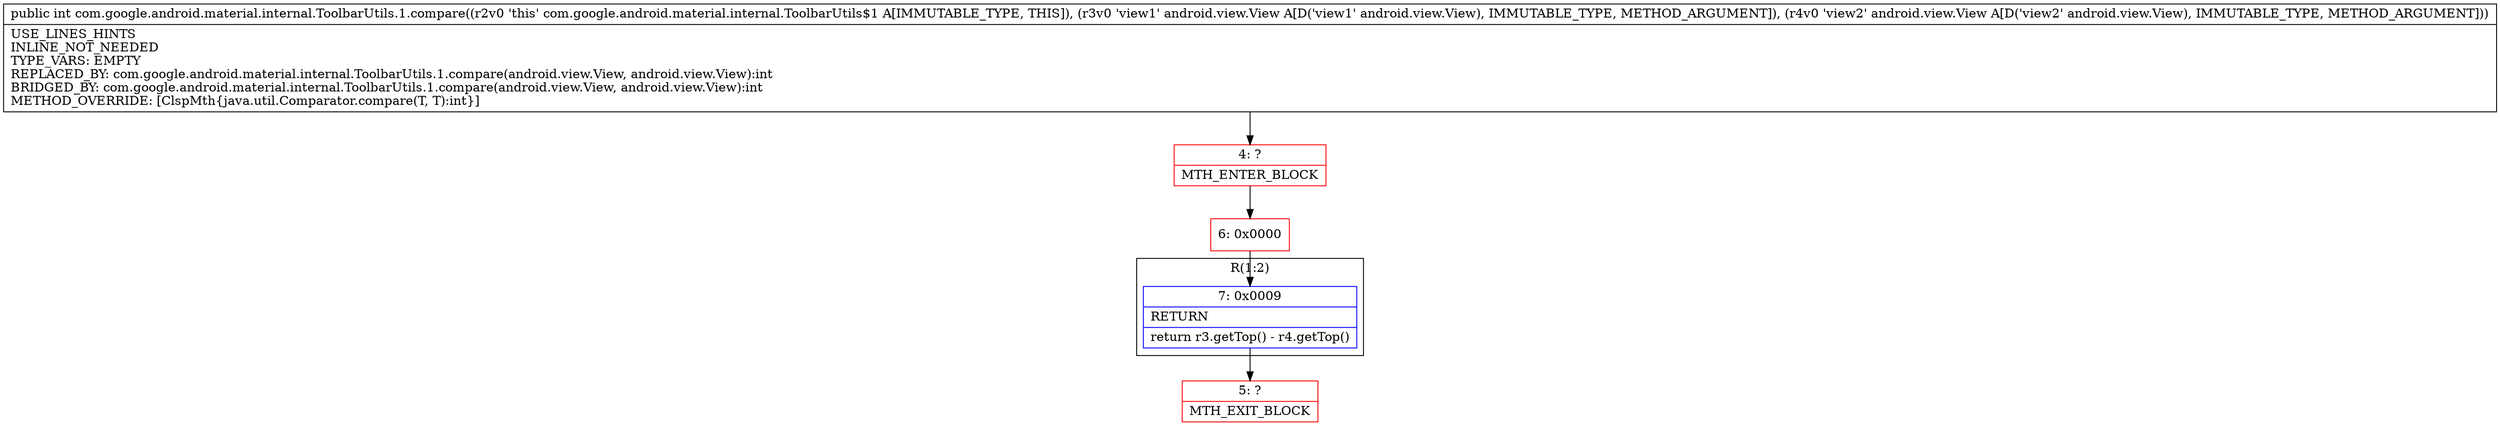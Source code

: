 digraph "CFG forcom.google.android.material.internal.ToolbarUtils.1.compare(Landroid\/view\/View;Landroid\/view\/View;)I" {
subgraph cluster_Region_1056073614 {
label = "R(1:2)";
node [shape=record,color=blue];
Node_7 [shape=record,label="{7\:\ 0x0009|RETURN\l|return r3.getTop() \- r4.getTop()\l}"];
}
Node_4 [shape=record,color=red,label="{4\:\ ?|MTH_ENTER_BLOCK\l}"];
Node_6 [shape=record,color=red,label="{6\:\ 0x0000}"];
Node_5 [shape=record,color=red,label="{5\:\ ?|MTH_EXIT_BLOCK\l}"];
MethodNode[shape=record,label="{public int com.google.android.material.internal.ToolbarUtils.1.compare((r2v0 'this' com.google.android.material.internal.ToolbarUtils$1 A[IMMUTABLE_TYPE, THIS]), (r3v0 'view1' android.view.View A[D('view1' android.view.View), IMMUTABLE_TYPE, METHOD_ARGUMENT]), (r4v0 'view2' android.view.View A[D('view2' android.view.View), IMMUTABLE_TYPE, METHOD_ARGUMENT]))  | USE_LINES_HINTS\lINLINE_NOT_NEEDED\lTYPE_VARS: EMPTY\lREPLACED_BY: com.google.android.material.internal.ToolbarUtils.1.compare(android.view.View, android.view.View):int\lBRIDGED_BY: com.google.android.material.internal.ToolbarUtils.1.compare(android.view.View, android.view.View):int\lMETHOD_OVERRIDE: [ClspMth\{java.util.Comparator.compare(T, T):int\}]\l}"];
MethodNode -> Node_4;Node_7 -> Node_5;
Node_4 -> Node_6;
Node_6 -> Node_7;
}

